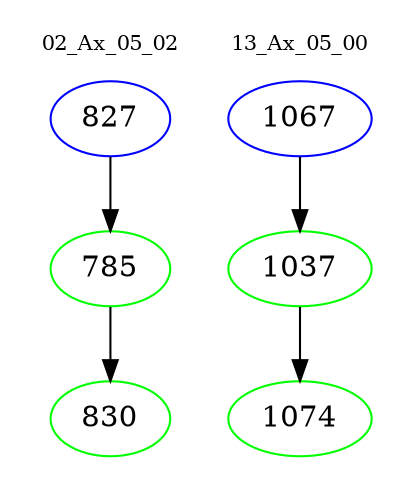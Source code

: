 digraph{
subgraph cluster_0 {
color = white
label = "02_Ax_05_02";
fontsize=10;
T0_827 [label="827", color="blue"]
T0_827 -> T0_785 [color="black"]
T0_785 [label="785", color="green"]
T0_785 -> T0_830 [color="black"]
T0_830 [label="830", color="green"]
}
subgraph cluster_1 {
color = white
label = "13_Ax_05_00";
fontsize=10;
T1_1067 [label="1067", color="blue"]
T1_1067 -> T1_1037 [color="black"]
T1_1037 [label="1037", color="green"]
T1_1037 -> T1_1074 [color="black"]
T1_1074 [label="1074", color="green"]
}
}
